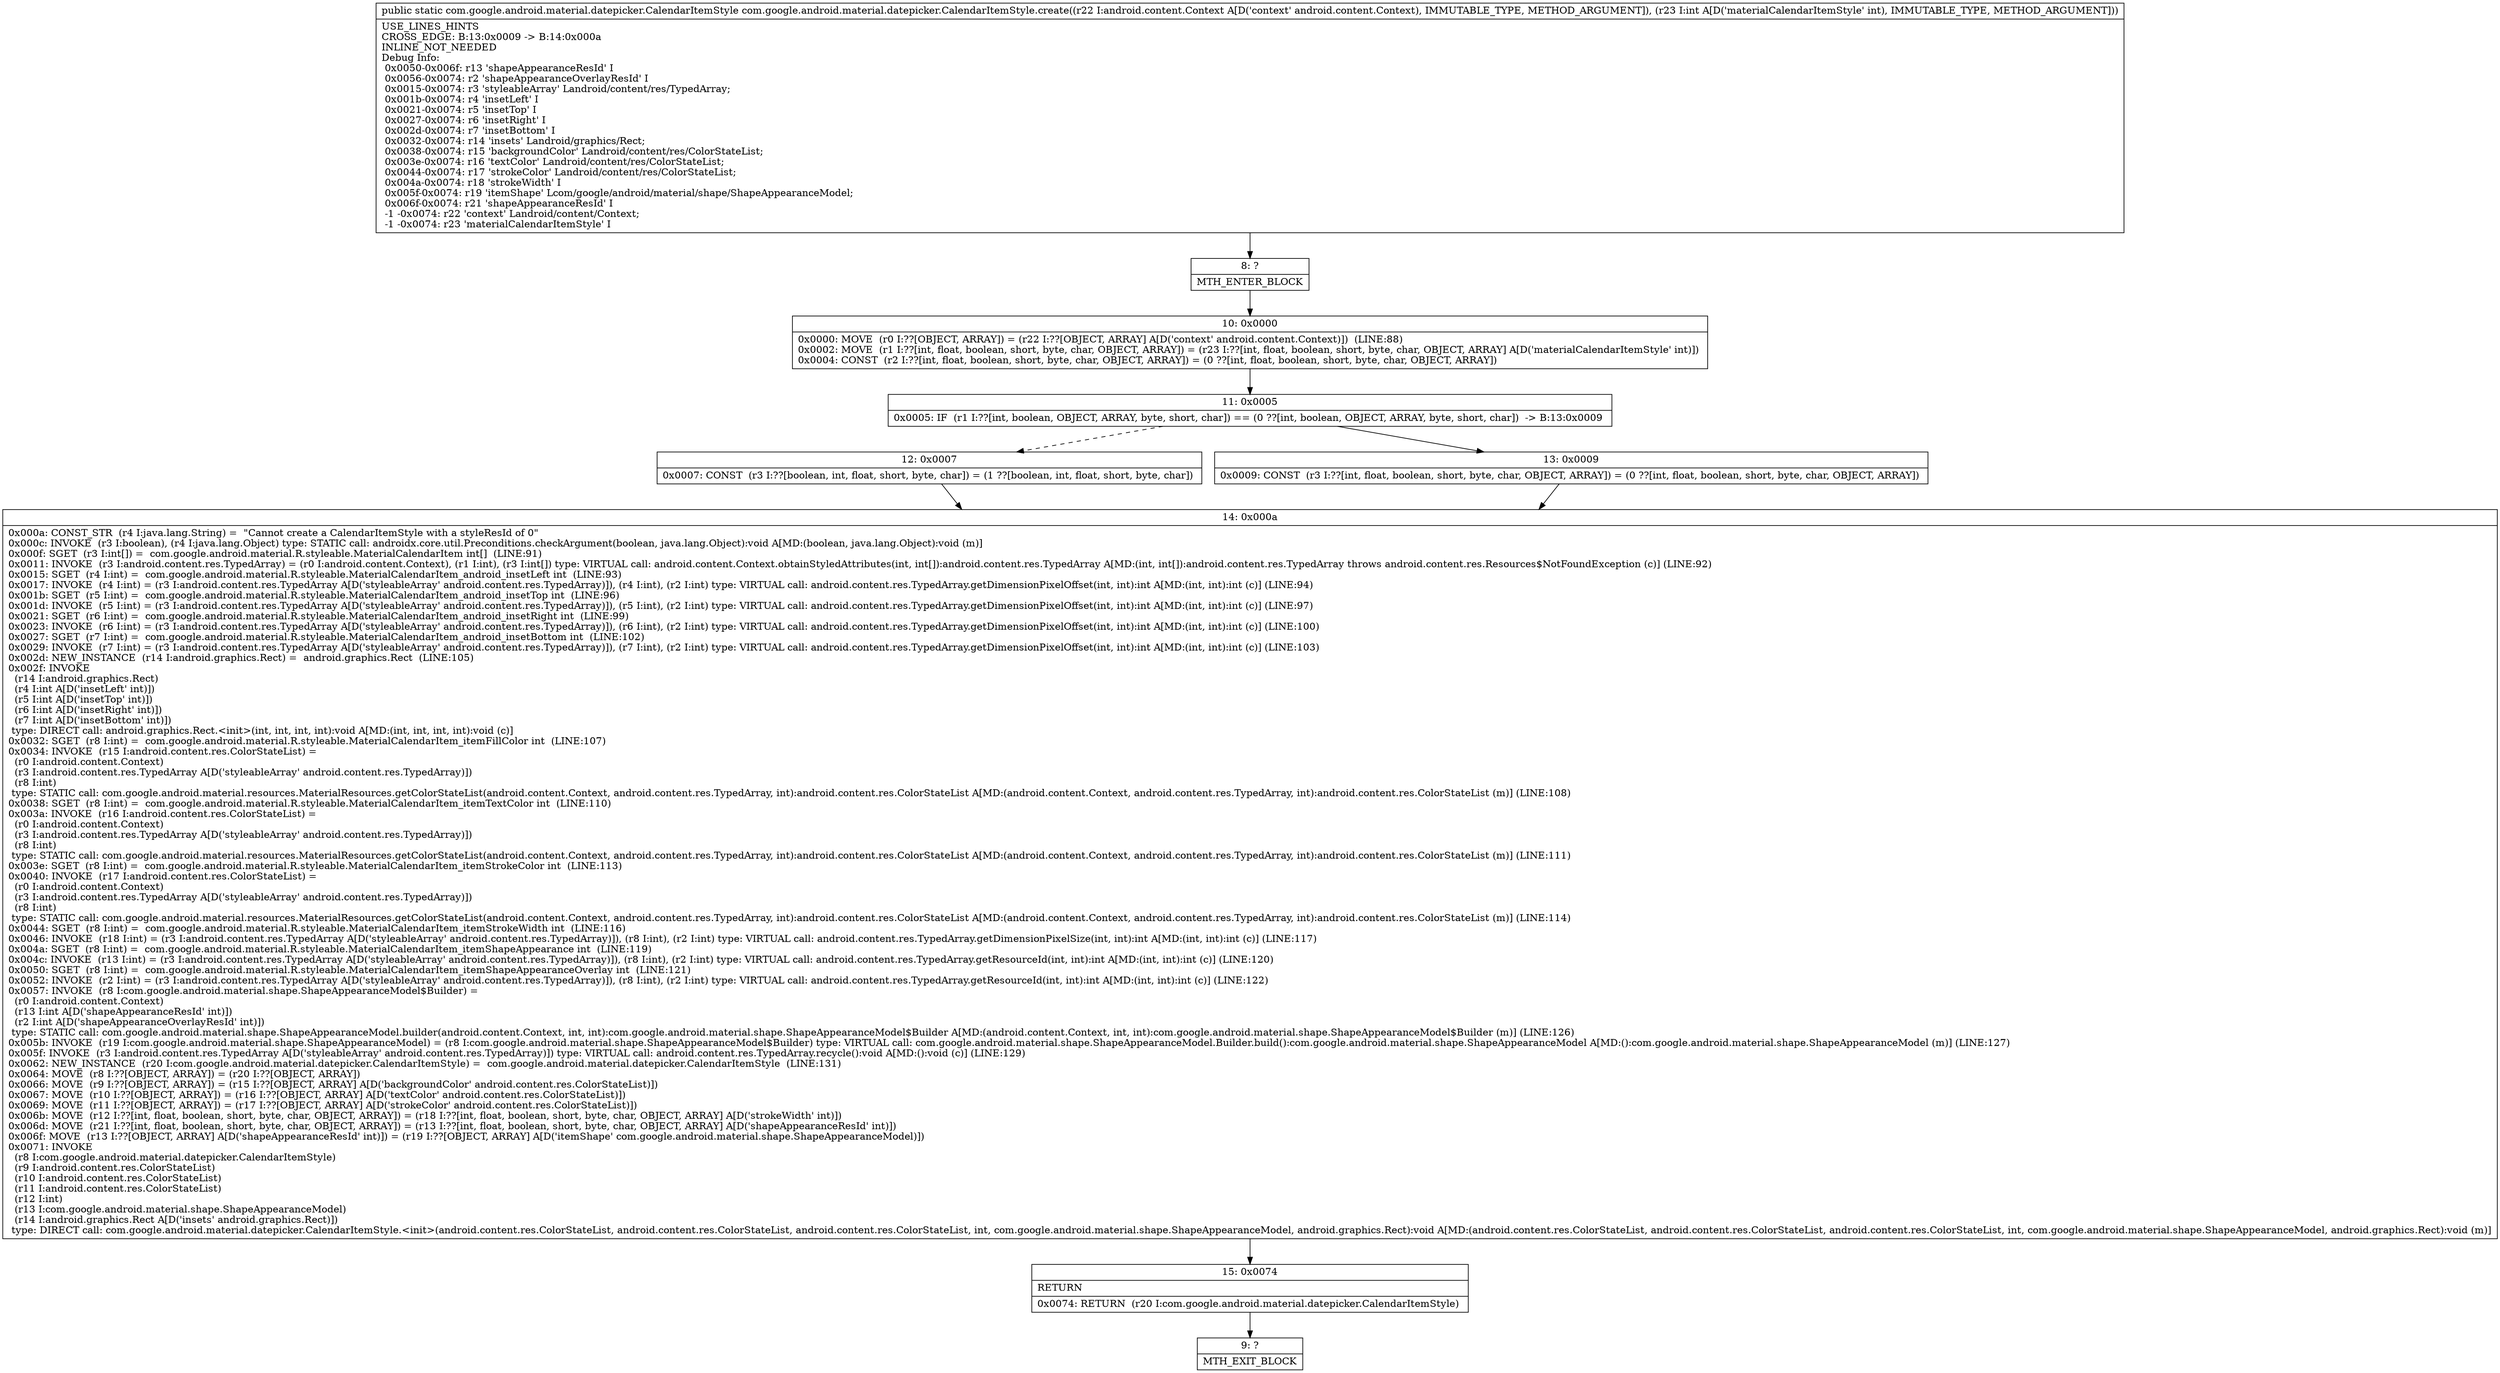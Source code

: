 digraph "CFG forcom.google.android.material.datepicker.CalendarItemStyle.create(Landroid\/content\/Context;I)Lcom\/google\/android\/material\/datepicker\/CalendarItemStyle;" {
Node_8 [shape=record,label="{8\:\ ?|MTH_ENTER_BLOCK\l}"];
Node_10 [shape=record,label="{10\:\ 0x0000|0x0000: MOVE  (r0 I:??[OBJECT, ARRAY]) = (r22 I:??[OBJECT, ARRAY] A[D('context' android.content.Context)])  (LINE:88)\l0x0002: MOVE  (r1 I:??[int, float, boolean, short, byte, char, OBJECT, ARRAY]) = (r23 I:??[int, float, boolean, short, byte, char, OBJECT, ARRAY] A[D('materialCalendarItemStyle' int)]) \l0x0004: CONST  (r2 I:??[int, float, boolean, short, byte, char, OBJECT, ARRAY]) = (0 ??[int, float, boolean, short, byte, char, OBJECT, ARRAY]) \l}"];
Node_11 [shape=record,label="{11\:\ 0x0005|0x0005: IF  (r1 I:??[int, boolean, OBJECT, ARRAY, byte, short, char]) == (0 ??[int, boolean, OBJECT, ARRAY, byte, short, char])  \-\> B:13:0x0009 \l}"];
Node_12 [shape=record,label="{12\:\ 0x0007|0x0007: CONST  (r3 I:??[boolean, int, float, short, byte, char]) = (1 ??[boolean, int, float, short, byte, char]) \l}"];
Node_14 [shape=record,label="{14\:\ 0x000a|0x000a: CONST_STR  (r4 I:java.lang.String) =  \"Cannot create a CalendarItemStyle with a styleResId of 0\" \l0x000c: INVOKE  (r3 I:boolean), (r4 I:java.lang.Object) type: STATIC call: androidx.core.util.Preconditions.checkArgument(boolean, java.lang.Object):void A[MD:(boolean, java.lang.Object):void (m)]\l0x000f: SGET  (r3 I:int[]) =  com.google.android.material.R.styleable.MaterialCalendarItem int[]  (LINE:91)\l0x0011: INVOKE  (r3 I:android.content.res.TypedArray) = (r0 I:android.content.Context), (r1 I:int), (r3 I:int[]) type: VIRTUAL call: android.content.Context.obtainStyledAttributes(int, int[]):android.content.res.TypedArray A[MD:(int, int[]):android.content.res.TypedArray throws android.content.res.Resources$NotFoundException (c)] (LINE:92)\l0x0015: SGET  (r4 I:int) =  com.google.android.material.R.styleable.MaterialCalendarItem_android_insetLeft int  (LINE:93)\l0x0017: INVOKE  (r4 I:int) = (r3 I:android.content.res.TypedArray A[D('styleableArray' android.content.res.TypedArray)]), (r4 I:int), (r2 I:int) type: VIRTUAL call: android.content.res.TypedArray.getDimensionPixelOffset(int, int):int A[MD:(int, int):int (c)] (LINE:94)\l0x001b: SGET  (r5 I:int) =  com.google.android.material.R.styleable.MaterialCalendarItem_android_insetTop int  (LINE:96)\l0x001d: INVOKE  (r5 I:int) = (r3 I:android.content.res.TypedArray A[D('styleableArray' android.content.res.TypedArray)]), (r5 I:int), (r2 I:int) type: VIRTUAL call: android.content.res.TypedArray.getDimensionPixelOffset(int, int):int A[MD:(int, int):int (c)] (LINE:97)\l0x0021: SGET  (r6 I:int) =  com.google.android.material.R.styleable.MaterialCalendarItem_android_insetRight int  (LINE:99)\l0x0023: INVOKE  (r6 I:int) = (r3 I:android.content.res.TypedArray A[D('styleableArray' android.content.res.TypedArray)]), (r6 I:int), (r2 I:int) type: VIRTUAL call: android.content.res.TypedArray.getDimensionPixelOffset(int, int):int A[MD:(int, int):int (c)] (LINE:100)\l0x0027: SGET  (r7 I:int) =  com.google.android.material.R.styleable.MaterialCalendarItem_android_insetBottom int  (LINE:102)\l0x0029: INVOKE  (r7 I:int) = (r3 I:android.content.res.TypedArray A[D('styleableArray' android.content.res.TypedArray)]), (r7 I:int), (r2 I:int) type: VIRTUAL call: android.content.res.TypedArray.getDimensionPixelOffset(int, int):int A[MD:(int, int):int (c)] (LINE:103)\l0x002d: NEW_INSTANCE  (r14 I:android.graphics.Rect) =  android.graphics.Rect  (LINE:105)\l0x002f: INVOKE  \l  (r14 I:android.graphics.Rect)\l  (r4 I:int A[D('insetLeft' int)])\l  (r5 I:int A[D('insetTop' int)])\l  (r6 I:int A[D('insetRight' int)])\l  (r7 I:int A[D('insetBottom' int)])\l type: DIRECT call: android.graphics.Rect.\<init\>(int, int, int, int):void A[MD:(int, int, int, int):void (c)]\l0x0032: SGET  (r8 I:int) =  com.google.android.material.R.styleable.MaterialCalendarItem_itemFillColor int  (LINE:107)\l0x0034: INVOKE  (r15 I:android.content.res.ColorStateList) = \l  (r0 I:android.content.Context)\l  (r3 I:android.content.res.TypedArray A[D('styleableArray' android.content.res.TypedArray)])\l  (r8 I:int)\l type: STATIC call: com.google.android.material.resources.MaterialResources.getColorStateList(android.content.Context, android.content.res.TypedArray, int):android.content.res.ColorStateList A[MD:(android.content.Context, android.content.res.TypedArray, int):android.content.res.ColorStateList (m)] (LINE:108)\l0x0038: SGET  (r8 I:int) =  com.google.android.material.R.styleable.MaterialCalendarItem_itemTextColor int  (LINE:110)\l0x003a: INVOKE  (r16 I:android.content.res.ColorStateList) = \l  (r0 I:android.content.Context)\l  (r3 I:android.content.res.TypedArray A[D('styleableArray' android.content.res.TypedArray)])\l  (r8 I:int)\l type: STATIC call: com.google.android.material.resources.MaterialResources.getColorStateList(android.content.Context, android.content.res.TypedArray, int):android.content.res.ColorStateList A[MD:(android.content.Context, android.content.res.TypedArray, int):android.content.res.ColorStateList (m)] (LINE:111)\l0x003e: SGET  (r8 I:int) =  com.google.android.material.R.styleable.MaterialCalendarItem_itemStrokeColor int  (LINE:113)\l0x0040: INVOKE  (r17 I:android.content.res.ColorStateList) = \l  (r0 I:android.content.Context)\l  (r3 I:android.content.res.TypedArray A[D('styleableArray' android.content.res.TypedArray)])\l  (r8 I:int)\l type: STATIC call: com.google.android.material.resources.MaterialResources.getColorStateList(android.content.Context, android.content.res.TypedArray, int):android.content.res.ColorStateList A[MD:(android.content.Context, android.content.res.TypedArray, int):android.content.res.ColorStateList (m)] (LINE:114)\l0x0044: SGET  (r8 I:int) =  com.google.android.material.R.styleable.MaterialCalendarItem_itemStrokeWidth int  (LINE:116)\l0x0046: INVOKE  (r18 I:int) = (r3 I:android.content.res.TypedArray A[D('styleableArray' android.content.res.TypedArray)]), (r8 I:int), (r2 I:int) type: VIRTUAL call: android.content.res.TypedArray.getDimensionPixelSize(int, int):int A[MD:(int, int):int (c)] (LINE:117)\l0x004a: SGET  (r8 I:int) =  com.google.android.material.R.styleable.MaterialCalendarItem_itemShapeAppearance int  (LINE:119)\l0x004c: INVOKE  (r13 I:int) = (r3 I:android.content.res.TypedArray A[D('styleableArray' android.content.res.TypedArray)]), (r8 I:int), (r2 I:int) type: VIRTUAL call: android.content.res.TypedArray.getResourceId(int, int):int A[MD:(int, int):int (c)] (LINE:120)\l0x0050: SGET  (r8 I:int) =  com.google.android.material.R.styleable.MaterialCalendarItem_itemShapeAppearanceOverlay int  (LINE:121)\l0x0052: INVOKE  (r2 I:int) = (r3 I:android.content.res.TypedArray A[D('styleableArray' android.content.res.TypedArray)]), (r8 I:int), (r2 I:int) type: VIRTUAL call: android.content.res.TypedArray.getResourceId(int, int):int A[MD:(int, int):int (c)] (LINE:122)\l0x0057: INVOKE  (r8 I:com.google.android.material.shape.ShapeAppearanceModel$Builder) = \l  (r0 I:android.content.Context)\l  (r13 I:int A[D('shapeAppearanceResId' int)])\l  (r2 I:int A[D('shapeAppearanceOverlayResId' int)])\l type: STATIC call: com.google.android.material.shape.ShapeAppearanceModel.builder(android.content.Context, int, int):com.google.android.material.shape.ShapeAppearanceModel$Builder A[MD:(android.content.Context, int, int):com.google.android.material.shape.ShapeAppearanceModel$Builder (m)] (LINE:126)\l0x005b: INVOKE  (r19 I:com.google.android.material.shape.ShapeAppearanceModel) = (r8 I:com.google.android.material.shape.ShapeAppearanceModel$Builder) type: VIRTUAL call: com.google.android.material.shape.ShapeAppearanceModel.Builder.build():com.google.android.material.shape.ShapeAppearanceModel A[MD:():com.google.android.material.shape.ShapeAppearanceModel (m)] (LINE:127)\l0x005f: INVOKE  (r3 I:android.content.res.TypedArray A[D('styleableArray' android.content.res.TypedArray)]) type: VIRTUAL call: android.content.res.TypedArray.recycle():void A[MD:():void (c)] (LINE:129)\l0x0062: NEW_INSTANCE  (r20 I:com.google.android.material.datepicker.CalendarItemStyle) =  com.google.android.material.datepicker.CalendarItemStyle  (LINE:131)\l0x0064: MOVE  (r8 I:??[OBJECT, ARRAY]) = (r20 I:??[OBJECT, ARRAY]) \l0x0066: MOVE  (r9 I:??[OBJECT, ARRAY]) = (r15 I:??[OBJECT, ARRAY] A[D('backgroundColor' android.content.res.ColorStateList)]) \l0x0067: MOVE  (r10 I:??[OBJECT, ARRAY]) = (r16 I:??[OBJECT, ARRAY] A[D('textColor' android.content.res.ColorStateList)]) \l0x0069: MOVE  (r11 I:??[OBJECT, ARRAY]) = (r17 I:??[OBJECT, ARRAY] A[D('strokeColor' android.content.res.ColorStateList)]) \l0x006b: MOVE  (r12 I:??[int, float, boolean, short, byte, char, OBJECT, ARRAY]) = (r18 I:??[int, float, boolean, short, byte, char, OBJECT, ARRAY] A[D('strokeWidth' int)]) \l0x006d: MOVE  (r21 I:??[int, float, boolean, short, byte, char, OBJECT, ARRAY]) = (r13 I:??[int, float, boolean, short, byte, char, OBJECT, ARRAY] A[D('shapeAppearanceResId' int)]) \l0x006f: MOVE  (r13 I:??[OBJECT, ARRAY] A[D('shapeAppearanceResId' int)]) = (r19 I:??[OBJECT, ARRAY] A[D('itemShape' com.google.android.material.shape.ShapeAppearanceModel)]) \l0x0071: INVOKE  \l  (r8 I:com.google.android.material.datepicker.CalendarItemStyle)\l  (r9 I:android.content.res.ColorStateList)\l  (r10 I:android.content.res.ColorStateList)\l  (r11 I:android.content.res.ColorStateList)\l  (r12 I:int)\l  (r13 I:com.google.android.material.shape.ShapeAppearanceModel)\l  (r14 I:android.graphics.Rect A[D('insets' android.graphics.Rect)])\l type: DIRECT call: com.google.android.material.datepicker.CalendarItemStyle.\<init\>(android.content.res.ColorStateList, android.content.res.ColorStateList, android.content.res.ColorStateList, int, com.google.android.material.shape.ShapeAppearanceModel, android.graphics.Rect):void A[MD:(android.content.res.ColorStateList, android.content.res.ColorStateList, android.content.res.ColorStateList, int, com.google.android.material.shape.ShapeAppearanceModel, android.graphics.Rect):void (m)]\l}"];
Node_15 [shape=record,label="{15\:\ 0x0074|RETURN\l|0x0074: RETURN  (r20 I:com.google.android.material.datepicker.CalendarItemStyle) \l}"];
Node_9 [shape=record,label="{9\:\ ?|MTH_EXIT_BLOCK\l}"];
Node_13 [shape=record,label="{13\:\ 0x0009|0x0009: CONST  (r3 I:??[int, float, boolean, short, byte, char, OBJECT, ARRAY]) = (0 ??[int, float, boolean, short, byte, char, OBJECT, ARRAY]) \l}"];
MethodNode[shape=record,label="{public static com.google.android.material.datepicker.CalendarItemStyle com.google.android.material.datepicker.CalendarItemStyle.create((r22 I:android.content.Context A[D('context' android.content.Context), IMMUTABLE_TYPE, METHOD_ARGUMENT]), (r23 I:int A[D('materialCalendarItemStyle' int), IMMUTABLE_TYPE, METHOD_ARGUMENT]))  | USE_LINES_HINTS\lCROSS_EDGE: B:13:0x0009 \-\> B:14:0x000a\lINLINE_NOT_NEEDED\lDebug Info:\l  0x0050\-0x006f: r13 'shapeAppearanceResId' I\l  0x0056\-0x0074: r2 'shapeAppearanceOverlayResId' I\l  0x0015\-0x0074: r3 'styleableArray' Landroid\/content\/res\/TypedArray;\l  0x001b\-0x0074: r4 'insetLeft' I\l  0x0021\-0x0074: r5 'insetTop' I\l  0x0027\-0x0074: r6 'insetRight' I\l  0x002d\-0x0074: r7 'insetBottom' I\l  0x0032\-0x0074: r14 'insets' Landroid\/graphics\/Rect;\l  0x0038\-0x0074: r15 'backgroundColor' Landroid\/content\/res\/ColorStateList;\l  0x003e\-0x0074: r16 'textColor' Landroid\/content\/res\/ColorStateList;\l  0x0044\-0x0074: r17 'strokeColor' Landroid\/content\/res\/ColorStateList;\l  0x004a\-0x0074: r18 'strokeWidth' I\l  0x005f\-0x0074: r19 'itemShape' Lcom\/google\/android\/material\/shape\/ShapeAppearanceModel;\l  0x006f\-0x0074: r21 'shapeAppearanceResId' I\l  \-1 \-0x0074: r22 'context' Landroid\/content\/Context;\l  \-1 \-0x0074: r23 'materialCalendarItemStyle' I\l}"];
MethodNode -> Node_8;Node_8 -> Node_10;
Node_10 -> Node_11;
Node_11 -> Node_12[style=dashed];
Node_11 -> Node_13;
Node_12 -> Node_14;
Node_14 -> Node_15;
Node_15 -> Node_9;
Node_13 -> Node_14;
}

